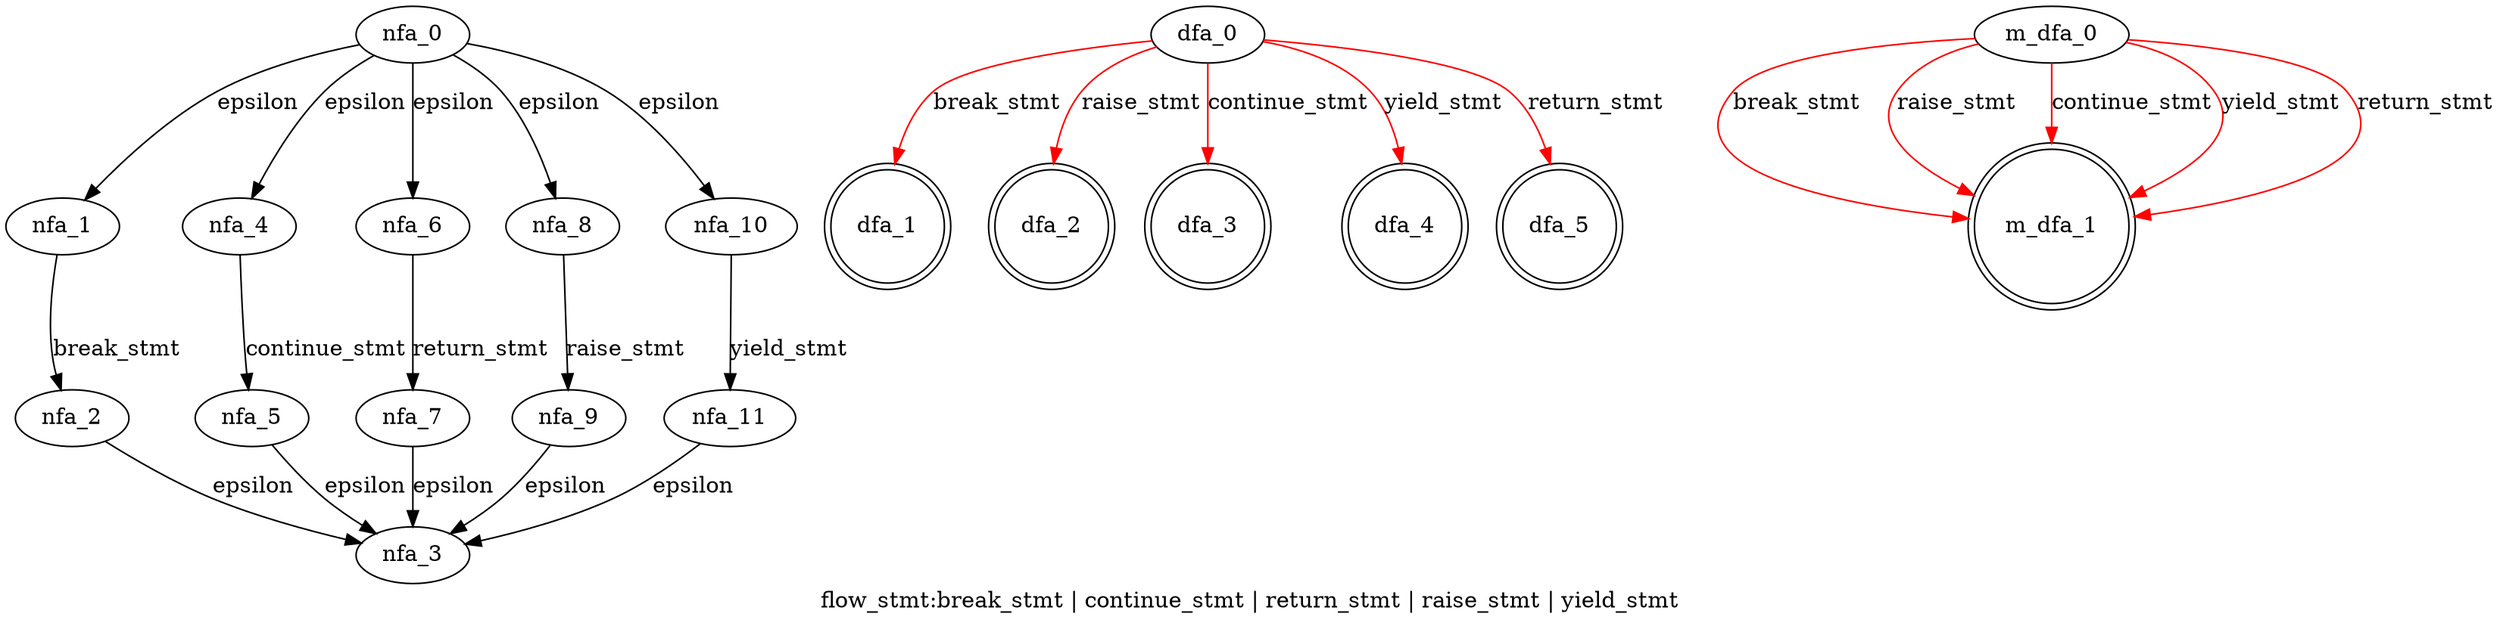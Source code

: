digraph flow_stmt {
 graph[label="flow_stmt:break_stmt | continue_stmt | return_stmt | raise_stmt | yield_stmt"]
 subgraph flow_stmt_nfa {
  nfa_0->nfa_1[label="epsilon"]
  nfa_1->nfa_2[label="break_stmt"]
  nfa_2->nfa_3[label="epsilon"]
  nfa_0->nfa_4[label="epsilon"]
  nfa_4->nfa_5[label="continue_stmt"]
  nfa_5->nfa_3[label="epsilon"]
  nfa_0->nfa_6[label="epsilon"]
  nfa_6->nfa_7[label="return_stmt"]
  nfa_7->nfa_3[label="epsilon"]
  nfa_0->nfa_8[label="epsilon"]
  nfa_8->nfa_9[label="raise_stmt"]
  nfa_9->nfa_3[label="epsilon"]
  nfa_0->nfa_10[label="epsilon"]
  nfa_10->nfa_11[label="yield_stmt"]
  nfa_11->nfa_3[label="epsilon"]
  }
 subgraph flow_stmt_dfa {
  dfa_0->dfa_1[label="break_stmt",color=red]
  dfa_0->dfa_2[label="raise_stmt",color=red]
  dfa_0->dfa_3[label="continue_stmt",color=red]
  dfa_0->dfa_4[label="yield_stmt",color=red]
  dfa_0->dfa_5[label="return_stmt",color=red]
  dfa_1[shape=doublecircle]
  dfa_2[shape=doublecircle]
  dfa_3[shape=doublecircle]
  dfa_4[shape=doublecircle]
  dfa_5[shape=doublecircle]
  }
 subgraph flow_stmt_m_dfa {
  m_dfa_0->m_dfa_1[label="break_stmt",color=red]
  m_dfa_0->m_dfa_1[label="raise_stmt",color=red]
  m_dfa_0->m_dfa_1[label="continue_stmt",color=red]
  m_dfa_0->m_dfa_1[label="yield_stmt",color=red]
  m_dfa_0->m_dfa_1[label="return_stmt",color=red]
  m_dfa_1[shape=doublecircle]
  }
}

